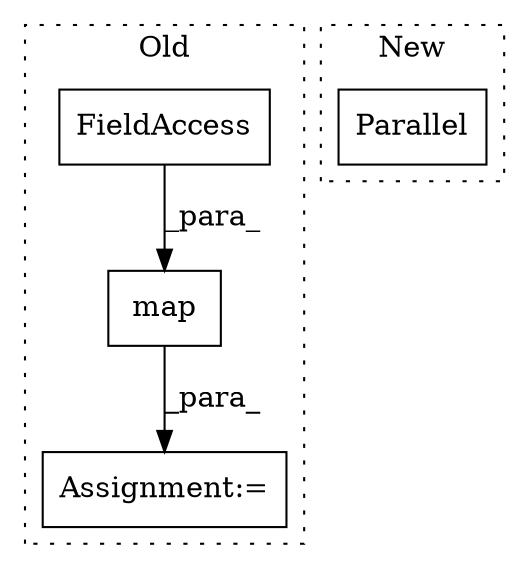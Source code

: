 digraph G {
subgraph cluster0 {
1 [label="map" a="32" s="19794,19902" l="4,1" shape="box"];
3 [label="FieldAccess" a="22" s="19798" l="24" shape="box"];
4 [label="Assignment:=" a="7" s="19793" l="1" shape="box"];
label = "Old";
style="dotted";
}
subgraph cluster1 {
2 [label="Parallel" a="32" s="18403,18436" l="9,1" shape="box"];
label = "New";
style="dotted";
}
1 -> 4 [label="_para_"];
3 -> 1 [label="_para_"];
}